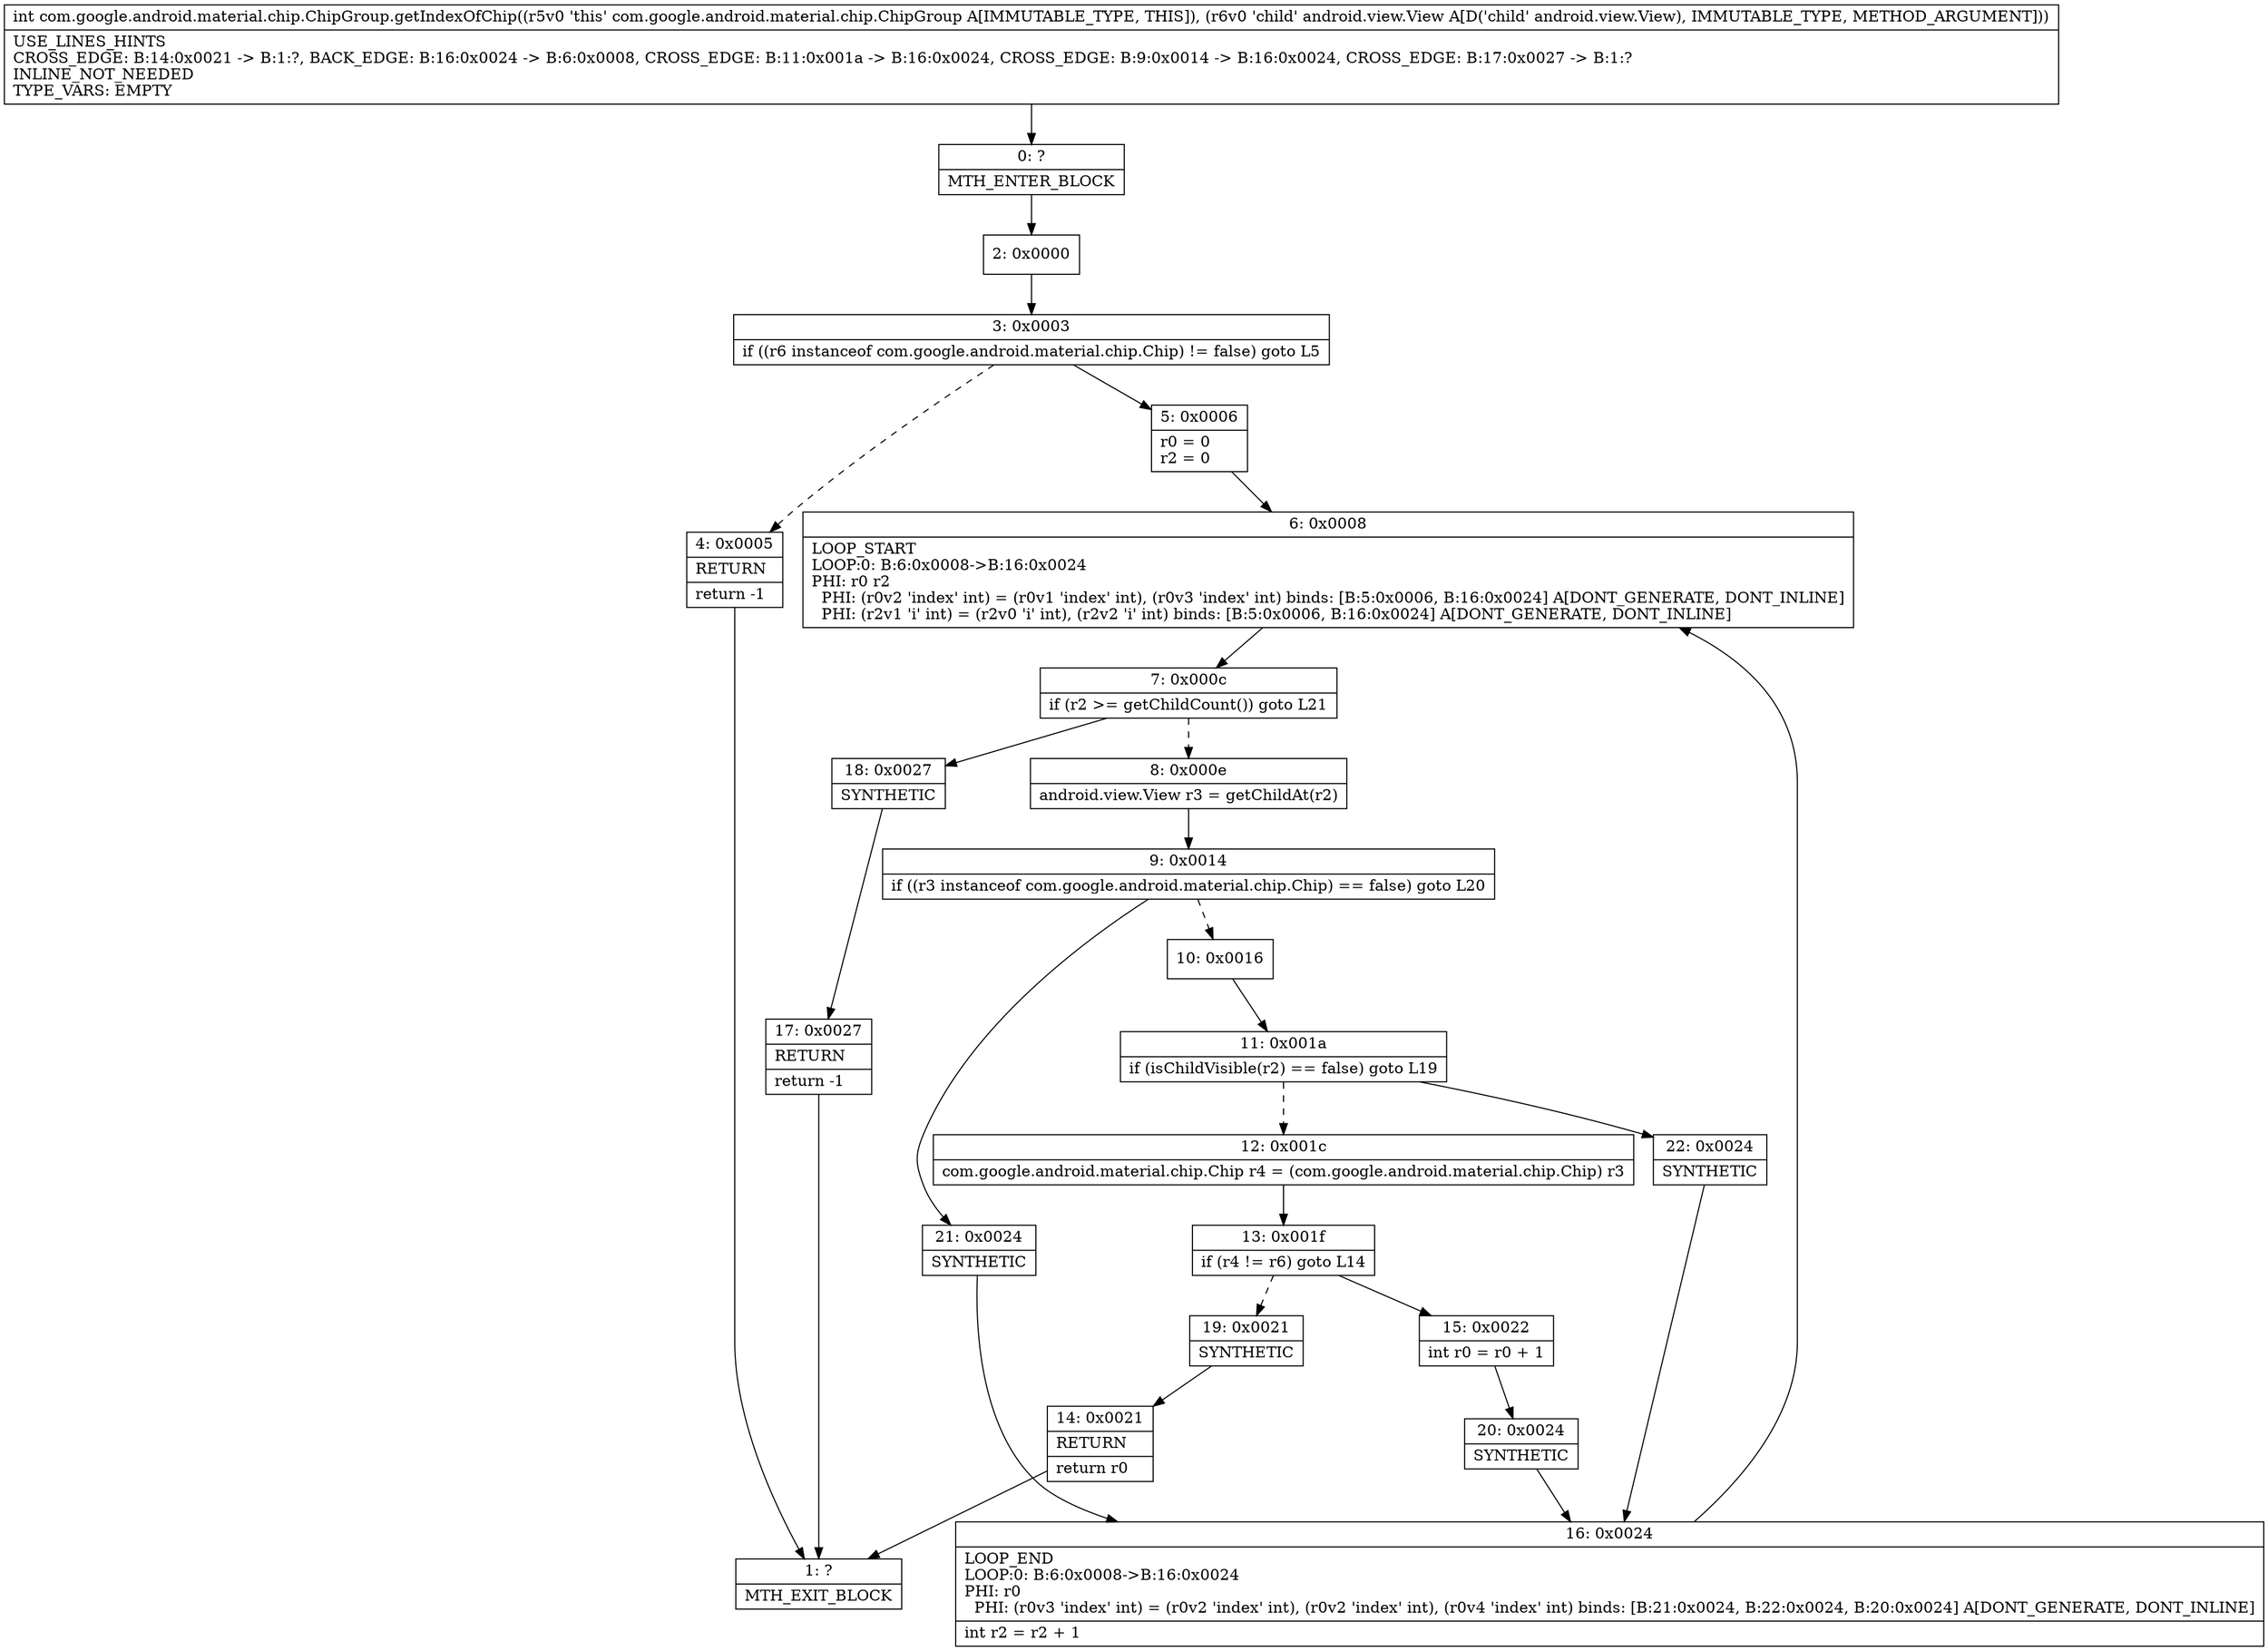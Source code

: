 digraph "CFG forcom.google.android.material.chip.ChipGroup.getIndexOfChip(Landroid\/view\/View;)I" {
Node_0 [shape=record,label="{0\:\ ?|MTH_ENTER_BLOCK\l}"];
Node_2 [shape=record,label="{2\:\ 0x0000}"];
Node_3 [shape=record,label="{3\:\ 0x0003|if ((r6 instanceof com.google.android.material.chip.Chip) != false) goto L5\l}"];
Node_4 [shape=record,label="{4\:\ 0x0005|RETURN\l|return \-1\l}"];
Node_1 [shape=record,label="{1\:\ ?|MTH_EXIT_BLOCK\l}"];
Node_5 [shape=record,label="{5\:\ 0x0006|r0 = 0\lr2 = 0\l}"];
Node_6 [shape=record,label="{6\:\ 0x0008|LOOP_START\lLOOP:0: B:6:0x0008\-\>B:16:0x0024\lPHI: r0 r2 \l  PHI: (r0v2 'index' int) = (r0v1 'index' int), (r0v3 'index' int) binds: [B:5:0x0006, B:16:0x0024] A[DONT_GENERATE, DONT_INLINE]\l  PHI: (r2v1 'i' int) = (r2v0 'i' int), (r2v2 'i' int) binds: [B:5:0x0006, B:16:0x0024] A[DONT_GENERATE, DONT_INLINE]\l}"];
Node_7 [shape=record,label="{7\:\ 0x000c|if (r2 \>= getChildCount()) goto L21\l}"];
Node_8 [shape=record,label="{8\:\ 0x000e|android.view.View r3 = getChildAt(r2)\l}"];
Node_9 [shape=record,label="{9\:\ 0x0014|if ((r3 instanceof com.google.android.material.chip.Chip) == false) goto L20\l}"];
Node_10 [shape=record,label="{10\:\ 0x0016}"];
Node_11 [shape=record,label="{11\:\ 0x001a|if (isChildVisible(r2) == false) goto L19\l}"];
Node_12 [shape=record,label="{12\:\ 0x001c|com.google.android.material.chip.Chip r4 = (com.google.android.material.chip.Chip) r3\l}"];
Node_13 [shape=record,label="{13\:\ 0x001f|if (r4 != r6) goto L14\l}"];
Node_15 [shape=record,label="{15\:\ 0x0022|int r0 = r0 + 1\l}"];
Node_20 [shape=record,label="{20\:\ 0x0024|SYNTHETIC\l}"];
Node_16 [shape=record,label="{16\:\ 0x0024|LOOP_END\lLOOP:0: B:6:0x0008\-\>B:16:0x0024\lPHI: r0 \l  PHI: (r0v3 'index' int) = (r0v2 'index' int), (r0v2 'index' int), (r0v4 'index' int) binds: [B:21:0x0024, B:22:0x0024, B:20:0x0024] A[DONT_GENERATE, DONT_INLINE]\l|int r2 = r2 + 1\l}"];
Node_19 [shape=record,label="{19\:\ 0x0021|SYNTHETIC\l}"];
Node_14 [shape=record,label="{14\:\ 0x0021|RETURN\l|return r0\l}"];
Node_22 [shape=record,label="{22\:\ 0x0024|SYNTHETIC\l}"];
Node_21 [shape=record,label="{21\:\ 0x0024|SYNTHETIC\l}"];
Node_18 [shape=record,label="{18\:\ 0x0027|SYNTHETIC\l}"];
Node_17 [shape=record,label="{17\:\ 0x0027|RETURN\l|return \-1\l}"];
MethodNode[shape=record,label="{int com.google.android.material.chip.ChipGroup.getIndexOfChip((r5v0 'this' com.google.android.material.chip.ChipGroup A[IMMUTABLE_TYPE, THIS]), (r6v0 'child' android.view.View A[D('child' android.view.View), IMMUTABLE_TYPE, METHOD_ARGUMENT]))  | USE_LINES_HINTS\lCROSS_EDGE: B:14:0x0021 \-\> B:1:?, BACK_EDGE: B:16:0x0024 \-\> B:6:0x0008, CROSS_EDGE: B:11:0x001a \-\> B:16:0x0024, CROSS_EDGE: B:9:0x0014 \-\> B:16:0x0024, CROSS_EDGE: B:17:0x0027 \-\> B:1:?\lINLINE_NOT_NEEDED\lTYPE_VARS: EMPTY\l}"];
MethodNode -> Node_0;Node_0 -> Node_2;
Node_2 -> Node_3;
Node_3 -> Node_4[style=dashed];
Node_3 -> Node_5;
Node_4 -> Node_1;
Node_5 -> Node_6;
Node_6 -> Node_7;
Node_7 -> Node_8[style=dashed];
Node_7 -> Node_18;
Node_8 -> Node_9;
Node_9 -> Node_10[style=dashed];
Node_9 -> Node_21;
Node_10 -> Node_11;
Node_11 -> Node_12[style=dashed];
Node_11 -> Node_22;
Node_12 -> Node_13;
Node_13 -> Node_15;
Node_13 -> Node_19[style=dashed];
Node_15 -> Node_20;
Node_20 -> Node_16;
Node_16 -> Node_6;
Node_19 -> Node_14;
Node_14 -> Node_1;
Node_22 -> Node_16;
Node_21 -> Node_16;
Node_18 -> Node_17;
Node_17 -> Node_1;
}

